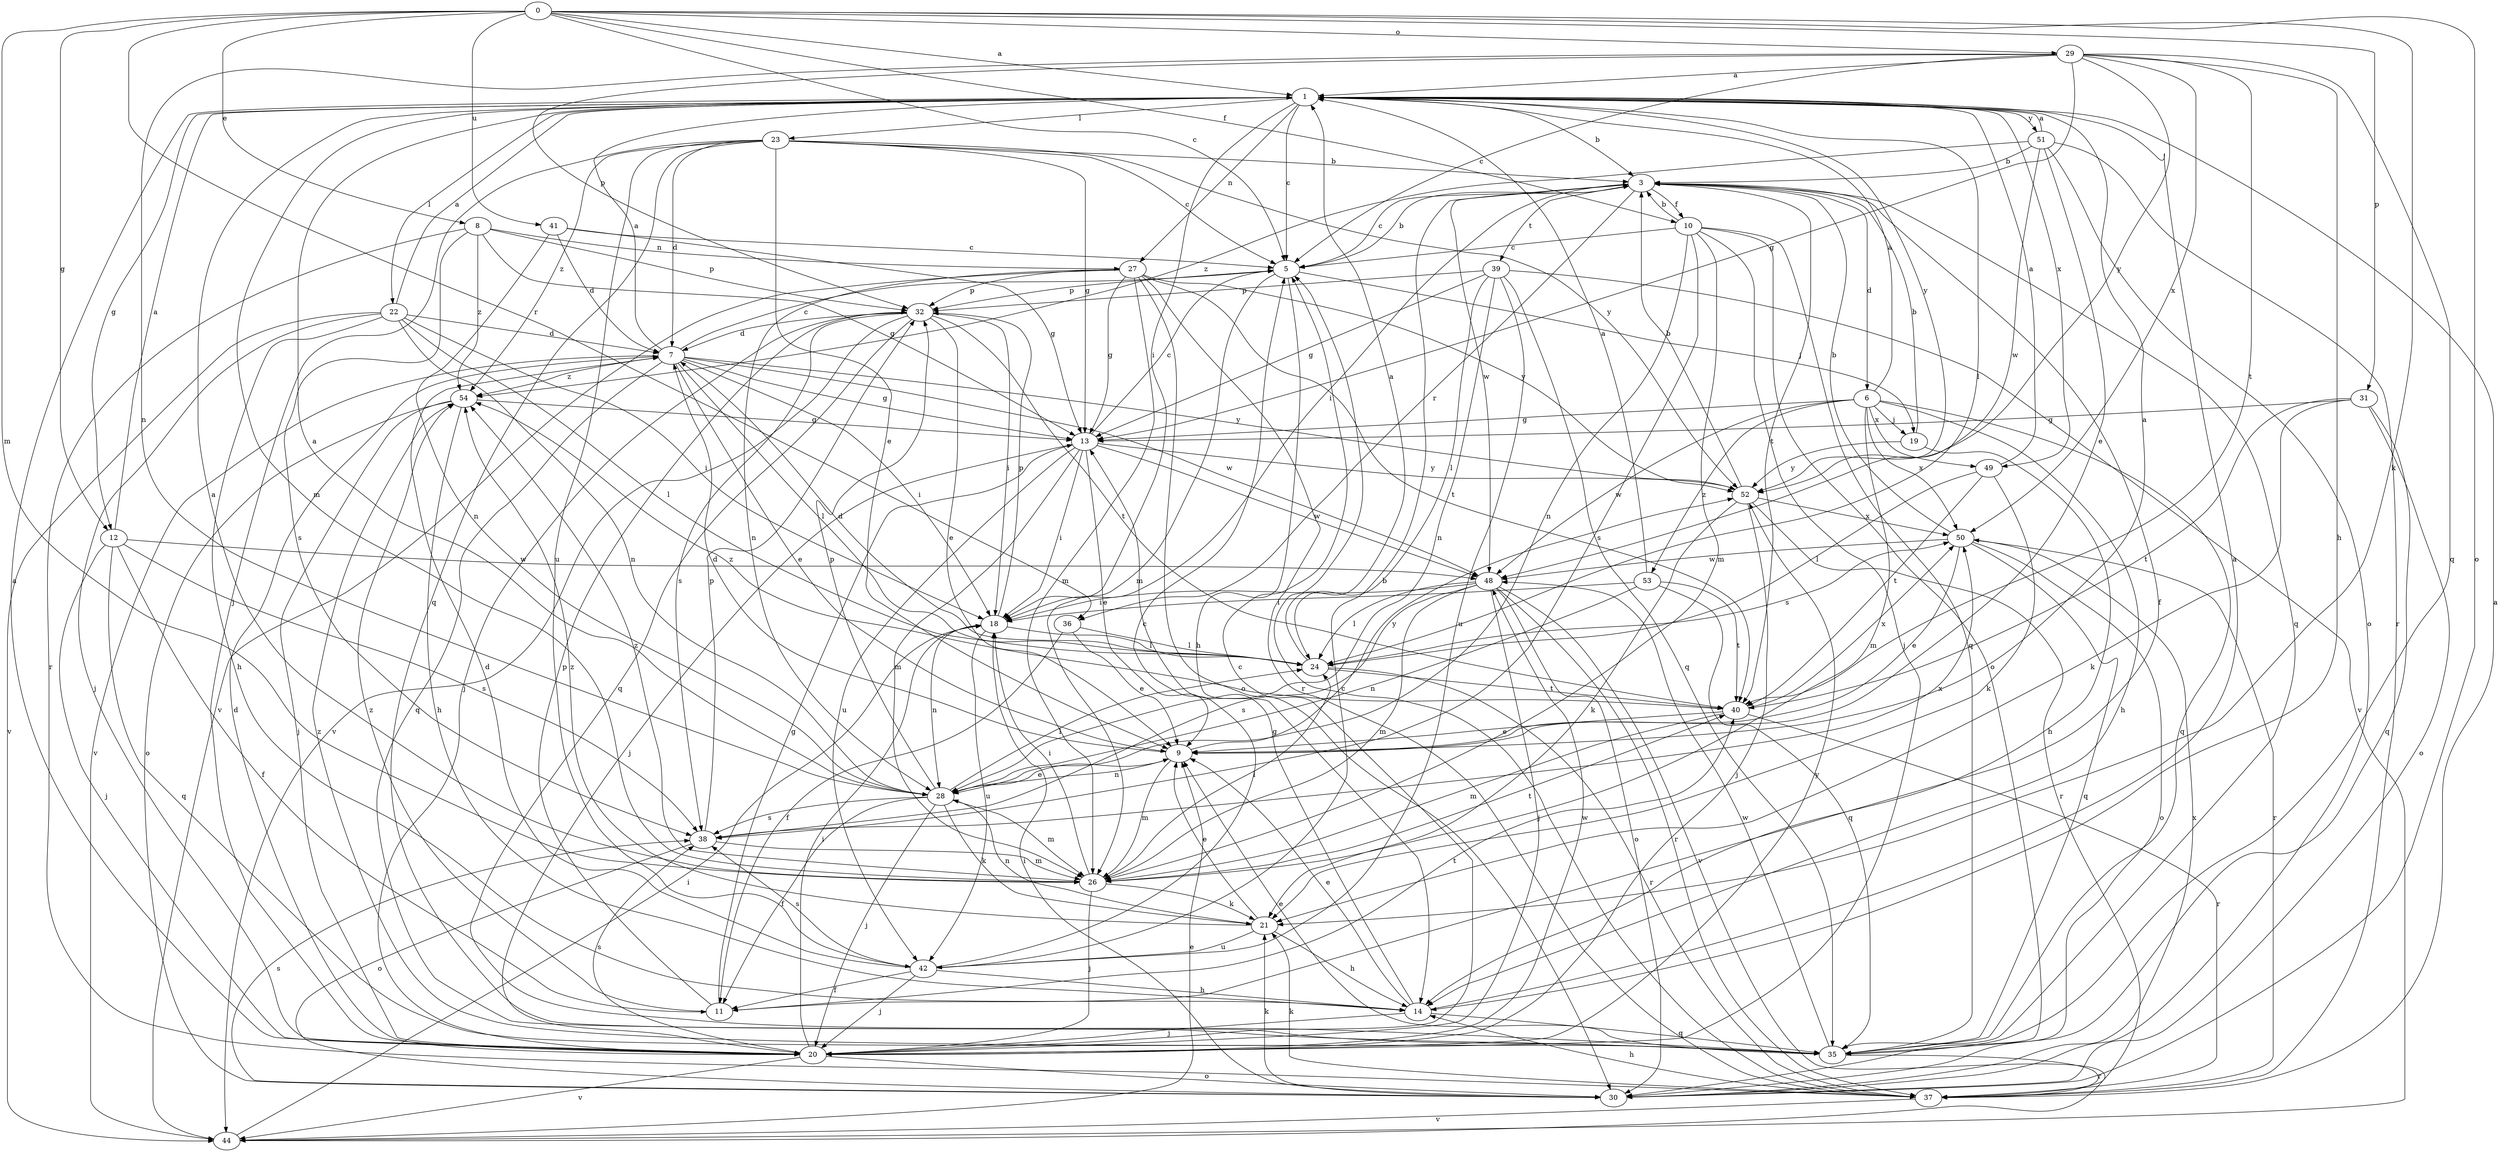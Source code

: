 strict digraph  {
0;
1;
3;
5;
6;
7;
8;
9;
10;
11;
12;
13;
14;
18;
19;
20;
21;
22;
23;
24;
26;
27;
28;
29;
30;
31;
32;
35;
36;
37;
38;
39;
40;
41;
42;
44;
48;
49;
50;
51;
52;
53;
54;
0 -> 1  [label=a];
0 -> 5  [label=c];
0 -> 8  [label=e];
0 -> 10  [label=f];
0 -> 12  [label=g];
0 -> 21  [label=k];
0 -> 26  [label=m];
0 -> 29  [label=o];
0 -> 30  [label=o];
0 -> 31  [label=p];
0 -> 36  [label=r];
0 -> 41  [label=u];
1 -> 3  [label=b];
1 -> 5  [label=c];
1 -> 12  [label=g];
1 -> 18  [label=i];
1 -> 22  [label=l];
1 -> 23  [label=l];
1 -> 24  [label=l];
1 -> 26  [label=m];
1 -> 27  [label=n];
1 -> 49  [label=x];
1 -> 51  [label=y];
1 -> 52  [label=y];
3 -> 5  [label=c];
3 -> 6  [label=d];
3 -> 10  [label=f];
3 -> 11  [label=f];
3 -> 18  [label=i];
3 -> 35  [label=q];
3 -> 36  [label=r];
3 -> 39  [label=t];
3 -> 40  [label=t];
3 -> 48  [label=w];
5 -> 3  [label=b];
5 -> 14  [label=h];
5 -> 19  [label=j];
5 -> 26  [label=m];
5 -> 32  [label=p];
6 -> 1  [label=a];
6 -> 13  [label=g];
6 -> 14  [label=h];
6 -> 19  [label=j];
6 -> 26  [label=m];
6 -> 35  [label=q];
6 -> 48  [label=w];
6 -> 49  [label=x];
6 -> 50  [label=x];
6 -> 53  [label=z];
7 -> 1  [label=a];
7 -> 5  [label=c];
7 -> 9  [label=e];
7 -> 13  [label=g];
7 -> 18  [label=i];
7 -> 24  [label=l];
7 -> 35  [label=q];
7 -> 44  [label=v];
7 -> 48  [label=w];
7 -> 52  [label=y];
7 -> 54  [label=z];
8 -> 13  [label=g];
8 -> 27  [label=n];
8 -> 32  [label=p];
8 -> 37  [label=r];
8 -> 38  [label=s];
8 -> 54  [label=z];
9 -> 1  [label=a];
9 -> 7  [label=d];
9 -> 26  [label=m];
9 -> 28  [label=n];
9 -> 52  [label=y];
10 -> 3  [label=b];
10 -> 5  [label=c];
10 -> 20  [label=j];
10 -> 26  [label=m];
10 -> 28  [label=n];
10 -> 30  [label=o];
10 -> 35  [label=q];
10 -> 38  [label=s];
11 -> 13  [label=g];
11 -> 32  [label=p];
11 -> 40  [label=t];
11 -> 54  [label=z];
12 -> 1  [label=a];
12 -> 11  [label=f];
12 -> 20  [label=j];
12 -> 35  [label=q];
12 -> 38  [label=s];
12 -> 48  [label=w];
13 -> 5  [label=c];
13 -> 9  [label=e];
13 -> 18  [label=i];
13 -> 20  [label=j];
13 -> 26  [label=m];
13 -> 42  [label=u];
13 -> 48  [label=w];
13 -> 52  [label=y];
14 -> 1  [label=a];
14 -> 9  [label=e];
14 -> 13  [label=g];
14 -> 20  [label=j];
14 -> 35  [label=q];
18 -> 24  [label=l];
18 -> 28  [label=n];
18 -> 32  [label=p];
18 -> 42  [label=u];
19 -> 3  [label=b];
19 -> 14  [label=h];
19 -> 52  [label=y];
20 -> 1  [label=a];
20 -> 5  [label=c];
20 -> 7  [label=d];
20 -> 18  [label=i];
20 -> 30  [label=o];
20 -> 38  [label=s];
20 -> 44  [label=v];
20 -> 48  [label=w];
20 -> 52  [label=y];
21 -> 9  [label=e];
21 -> 14  [label=h];
21 -> 28  [label=n];
21 -> 42  [label=u];
21 -> 54  [label=z];
22 -> 1  [label=a];
22 -> 7  [label=d];
22 -> 14  [label=h];
22 -> 18  [label=i];
22 -> 20  [label=j];
22 -> 24  [label=l];
22 -> 28  [label=n];
22 -> 44  [label=v];
23 -> 3  [label=b];
23 -> 5  [label=c];
23 -> 7  [label=d];
23 -> 9  [label=e];
23 -> 13  [label=g];
23 -> 20  [label=j];
23 -> 35  [label=q];
23 -> 42  [label=u];
23 -> 52  [label=y];
23 -> 54  [label=z];
24 -> 1  [label=a];
24 -> 7  [label=d];
24 -> 37  [label=r];
24 -> 40  [label=t];
24 -> 50  [label=s];
26 -> 1  [label=a];
26 -> 18  [label=i];
26 -> 20  [label=j];
26 -> 21  [label=k];
26 -> 24  [label=l];
26 -> 40  [label=t];
26 -> 54  [label=z];
27 -> 13  [label=g];
27 -> 26  [label=m];
27 -> 28  [label=n];
27 -> 30  [label=o];
27 -> 32  [label=p];
27 -> 37  [label=r];
27 -> 40  [label=t];
27 -> 44  [label=v];
27 -> 52  [label=y];
28 -> 1  [label=a];
28 -> 9  [label=e];
28 -> 11  [label=f];
28 -> 20  [label=j];
28 -> 21  [label=k];
28 -> 24  [label=l];
28 -> 26  [label=m];
28 -> 32  [label=p];
28 -> 38  [label=s];
29 -> 1  [label=a];
29 -> 5  [label=c];
29 -> 13  [label=g];
29 -> 14  [label=h];
29 -> 28  [label=n];
29 -> 32  [label=p];
29 -> 35  [label=q];
29 -> 40  [label=t];
29 -> 50  [label=x];
29 -> 52  [label=y];
30 -> 18  [label=i];
30 -> 21  [label=k];
30 -> 38  [label=s];
30 -> 50  [label=x];
31 -> 13  [label=g];
31 -> 21  [label=k];
31 -> 30  [label=o];
31 -> 35  [label=q];
31 -> 40  [label=t];
32 -> 7  [label=d];
32 -> 9  [label=e];
32 -> 18  [label=i];
32 -> 20  [label=j];
32 -> 35  [label=q];
32 -> 38  [label=s];
32 -> 40  [label=t];
32 -> 44  [label=v];
35 -> 9  [label=e];
35 -> 37  [label=r];
35 -> 48  [label=w];
35 -> 54  [label=z];
36 -> 9  [label=e];
36 -> 11  [label=f];
36 -> 24  [label=l];
37 -> 1  [label=a];
37 -> 5  [label=c];
37 -> 14  [label=h];
37 -> 21  [label=k];
37 -> 44  [label=v];
38 -> 26  [label=m];
38 -> 30  [label=o];
38 -> 32  [label=p];
38 -> 50  [label=x];
39 -> 13  [label=g];
39 -> 24  [label=l];
39 -> 28  [label=n];
39 -> 32  [label=p];
39 -> 35  [label=q];
39 -> 42  [label=u];
39 -> 44  [label=v];
40 -> 9  [label=e];
40 -> 26  [label=m];
40 -> 37  [label=r];
40 -> 50  [label=x];
40 -> 54  [label=z];
41 -> 5  [label=c];
41 -> 7  [label=d];
41 -> 13  [label=g];
41 -> 28  [label=n];
42 -> 3  [label=b];
42 -> 5  [label=c];
42 -> 7  [label=d];
42 -> 11  [label=f];
42 -> 14  [label=h];
42 -> 20  [label=j];
42 -> 38  [label=s];
44 -> 9  [label=e];
44 -> 18  [label=i];
48 -> 18  [label=i];
48 -> 20  [label=j];
48 -> 24  [label=l];
48 -> 26  [label=m];
48 -> 30  [label=o];
48 -> 37  [label=r];
48 -> 38  [label=s];
48 -> 44  [label=v];
49 -> 1  [label=a];
49 -> 21  [label=k];
49 -> 24  [label=l];
49 -> 40  [label=t];
50 -> 3  [label=b];
50 -> 9  [label=e];
50 -> 30  [label=o];
50 -> 35  [label=q];
50 -> 37  [label=r];
50 -> 48  [label=w];
51 -> 1  [label=a];
51 -> 3  [label=b];
51 -> 9  [label=e];
51 -> 30  [label=o];
51 -> 37  [label=r];
51 -> 48  [label=w];
51 -> 54  [label=z];
52 -> 3  [label=b];
52 -> 20  [label=j];
52 -> 21  [label=k];
52 -> 37  [label=r];
52 -> 50  [label=x];
53 -> 1  [label=a];
53 -> 18  [label=i];
53 -> 28  [label=n];
53 -> 35  [label=q];
53 -> 40  [label=t];
54 -> 13  [label=g];
54 -> 14  [label=h];
54 -> 20  [label=j];
54 -> 30  [label=o];
}
